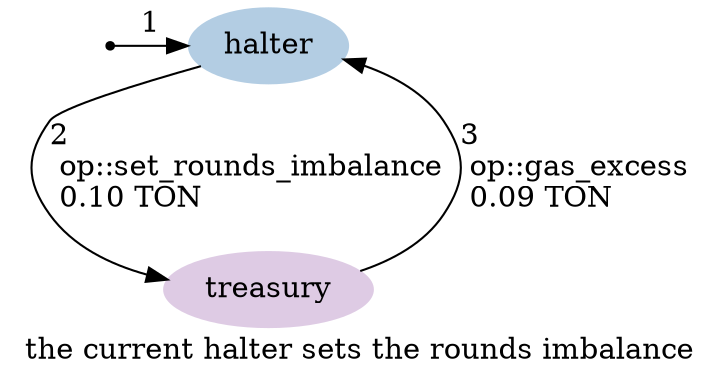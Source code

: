 digraph {
    label="the current halter sets the rounds imbalance"
    node [ colorscheme=pastel19 style=filled ]

    /* Entities */
    external [ shape=point ]
    halter [ color=2 ]
    treasury [ color=4 ]

    /* Relationships */
    external -> halter [ label="1" ]
    halter -> treasury [ label="2\l op::set_rounds_imbalance\l 0.10 TON\l" ]
    treasury -> halter [ label="3\l op::gas_excess\l 0.09 TON\l" ]

    /* Ranks */
    { rank=min external halter }
    { rank=max treasury }
}

